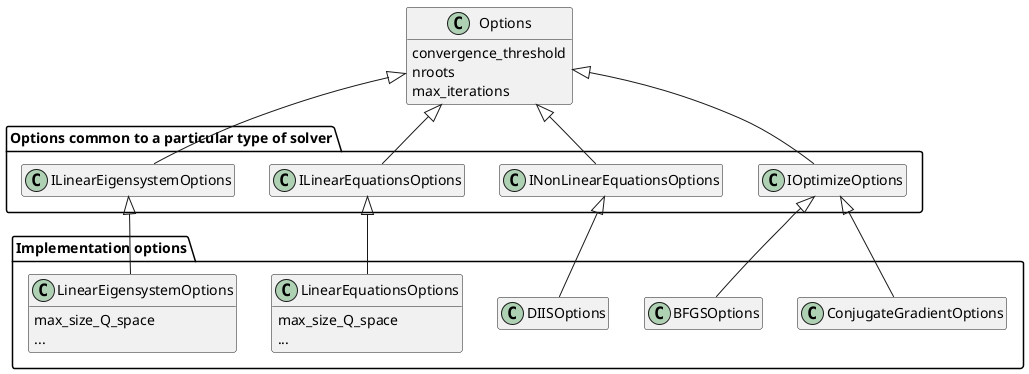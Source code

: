 @startuml
class Options{
convergence_threshold
nroots
max_iterations
}
package "Options common to a particular type of solver"{
class IOptimizeOptions
class INonLinearEquationsOptions
class ILinearEquationsOptions
class ILinearEigensystemOptions
}

package "Implementation options"{
class LinearEquationsOptions{
max_size_Q_space
...
}
class LinearEigensystemOptions{
max_size_Q_space
...
}
class DIISOptions
class BFGSOptions
class ConjugateGradientOptions
}

hide empty methods
hide empty fields
Options <|-- ILinearEigensystemOptions
Options <|-- ILinearEquationsOptions
Options <|-- INonLinearEquationsOptions
Options <|-- IOptimizeOptions
ILinearEigensystemOptions ^-- LinearEigensystemOptions
ILinearEquationsOptions ^-- LinearEquationsOptions
INonLinearEquationsOptions ^-- DIISOptions
IOptimizeOptions ^-- BFGSOptions
IOptimizeOptions ^-- ConjugateGradientOptions
@enduml